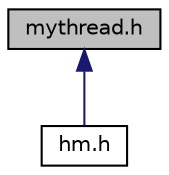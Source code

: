digraph "mythread.h"
{
 // LATEX_PDF_SIZE
  edge [fontname="Helvetica",fontsize="10",labelfontname="Helvetica",labelfontsize="10"];
  node [fontname="Helvetica",fontsize="10",shape=record];
  Node1 [label="mythread.h",height=0.2,width=0.4,color="black", fillcolor="grey75", style="filled", fontcolor="black",tooltip="A Documented file."];
  Node1 -> Node2 [dir="back",color="midnightblue",fontsize="10",style="solid",fontname="Helvetica"];
  Node2 [label="hm.h",height=0.2,width=0.4,color="black", fillcolor="white", style="filled",URL="$hm_8h.html",tooltip="A Documented file."];
}
